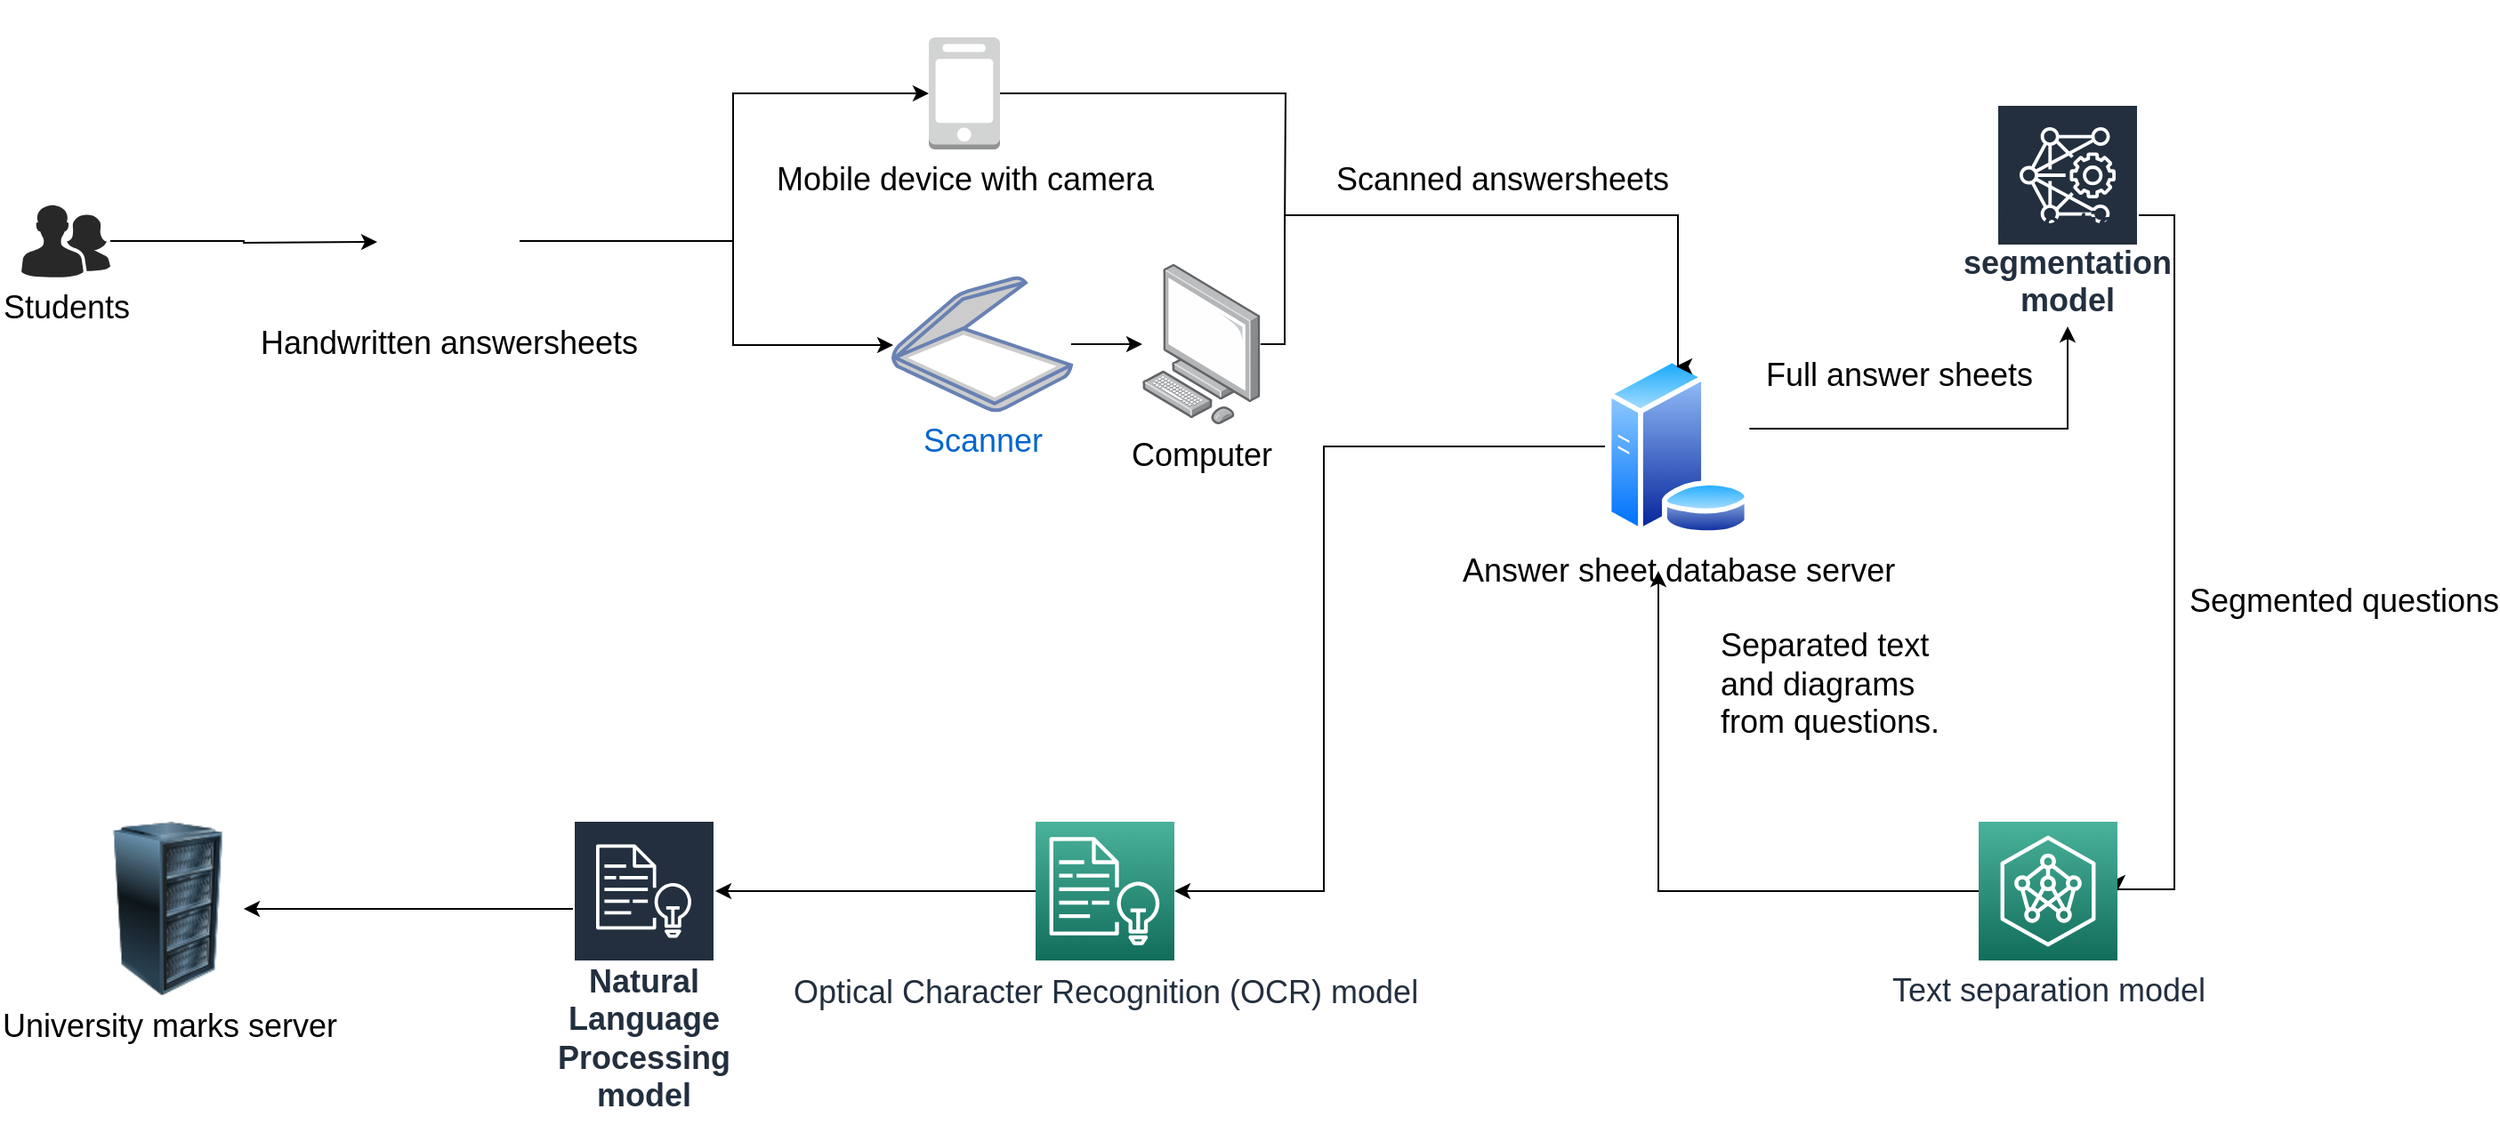 <mxfile version="15.8.6" type="github">
  <diagram id="9rRj9bmVvk-_Fa7LdTc0" name="Page-1">
    <mxGraphModel dx="2272" dy="798" grid="1" gridSize="10" guides="1" tooltips="1" connect="1" arrows="1" fold="1" page="1" pageScale="1" pageWidth="850" pageHeight="1100" math="0" shadow="0">
      <root>
        <mxCell id="0" />
        <mxCell id="1" parent="0" />
        <mxCell id="nJmIJmIaaingxwnrtcb6-3" style="edgeStyle=orthogonalEdgeStyle;rounded=0;orthogonalLoop=1;jettySize=auto;html=1;strokeWidth=1;endArrow=none;endFill=0;fontSize=18;" parent="1" source="I_9JFQb6DJG9Cx3_rZML-1" edge="1">
          <mxGeometry relative="1" as="geometry">
            <mxPoint x="320" y="250" as="targetPoint" />
          </mxGeometry>
        </mxCell>
        <mxCell id="I_9JFQb6DJG9Cx3_rZML-1" value="Mobile device with camera" style="outlineConnect=0;dashed=0;verticalLabelPosition=bottom;verticalAlign=top;align=center;html=1;shape=mxgraph.aws3.mobile_client;fillColor=#D2D3D3;gradientColor=none;fontSize=18;" parent="1" vertex="1">
          <mxGeometry x="120" y="140" width="40" height="63" as="geometry" />
        </mxCell>
        <mxCell id="I_9JFQb6DJG9Cx3_rZML-5" style="edgeStyle=orthogonalEdgeStyle;rounded=0;orthogonalLoop=1;jettySize=auto;html=1;fontSize=18;" parent="1" source="I_9JFQb6DJG9Cx3_rZML-2" target="I_9JFQb6DJG9Cx3_rZML-4" edge="1">
          <mxGeometry relative="1" as="geometry" />
        </mxCell>
        <mxCell id="I_9JFQb6DJG9Cx3_rZML-2" value="Scanner" style="fontColor=#0066CC;verticalAlign=top;verticalLabelPosition=bottom;labelPosition=center;align=center;html=1;outlineConnect=0;fillColor=#CCCCCC;strokeColor=#6881B3;gradientColor=none;gradientDirection=north;strokeWidth=2;shape=mxgraph.networks.scanner;fontSize=18;" parent="1" vertex="1">
          <mxGeometry x="100" y="275" width="100" height="75" as="geometry" />
        </mxCell>
        <mxCell id="I_9JFQb6DJG9Cx3_rZML-9" style="edgeStyle=orthogonalEdgeStyle;rounded=0;orthogonalLoop=1;jettySize=auto;html=1;fontSize=18;" parent="1" source="I_9JFQb6DJG9Cx3_rZML-3" target="I_9JFQb6DJG9Cx3_rZML-8" edge="1">
          <mxGeometry relative="1" as="geometry">
            <Array as="points">
              <mxPoint x="760" y="360" />
            </Array>
          </mxGeometry>
        </mxCell>
        <mxCell id="I_9JFQb6DJG9Cx3_rZML-3" value="Answer sheet database server" style="aspect=fixed;perimeter=ellipsePerimeter;html=1;align=center;shadow=0;dashed=0;spacingTop=3;image;image=img/lib/active_directory/database_server.svg;fontSize=18;" parent="1" vertex="1">
          <mxGeometry x="500" y="320" width="82" height="100" as="geometry" />
        </mxCell>
        <mxCell id="nJmIJmIaaingxwnrtcb6-2" style="edgeStyle=orthogonalEdgeStyle;rounded=0;orthogonalLoop=1;jettySize=auto;html=1;fontSize=18;" parent="1" source="I_9JFQb6DJG9Cx3_rZML-4" edge="1">
          <mxGeometry relative="1" as="geometry">
            <mxPoint x="540" y="325" as="targetPoint" />
            <Array as="points">
              <mxPoint x="320" y="313" />
              <mxPoint x="320" y="240" />
              <mxPoint x="541" y="240" />
              <mxPoint x="541" y="325" />
            </Array>
          </mxGeometry>
        </mxCell>
        <mxCell id="I_9JFQb6DJG9Cx3_rZML-4" value="Computer&lt;br style=&quot;font-size: 18px;&quot;&gt;" style="points=[];aspect=fixed;html=1;align=center;shadow=0;dashed=0;image;image=img/lib/allied_telesis/computer_and_terminals/Personal_Computer.svg;fontSize=18;" parent="1" vertex="1">
          <mxGeometry x="240" y="267.5" width="66.41" height="90" as="geometry" />
        </mxCell>
        <mxCell id="I_9JFQb6DJG9Cx3_rZML-18" style="edgeStyle=orthogonalEdgeStyle;rounded=0;orthogonalLoop=1;jettySize=auto;html=1;entryX=1;entryY=0.5;entryDx=0;entryDy=0;entryPerimeter=0;fontSize=18;" parent="1" source="I_9JFQb6DJG9Cx3_rZML-8" target="I_9JFQb6DJG9Cx3_rZML-10" edge="1">
          <mxGeometry relative="1" as="geometry">
            <Array as="points">
              <mxPoint x="820" y="240" />
              <mxPoint x="820" y="619" />
            </Array>
          </mxGeometry>
        </mxCell>
        <mxCell id="I_9JFQb6DJG9Cx3_rZML-8" value="Question segmentation model" style="sketch=0;outlineConnect=0;fontColor=#232F3E;gradientColor=none;strokeColor=#ffffff;fillColor=#232F3E;dashed=0;verticalLabelPosition=middle;verticalAlign=bottom;align=center;html=1;whiteSpace=wrap;fontSize=18;fontStyle=1;spacing=3;shape=mxgraph.aws4.productIcon;prIcon=mxgraph.aws4.deep_learning_amis;" parent="1" vertex="1">
          <mxGeometry x="720" y="177.5" width="80" height="125" as="geometry" />
        </mxCell>
        <mxCell id="I_9JFQb6DJG9Cx3_rZML-20" style="edgeStyle=orthogonalEdgeStyle;rounded=0;orthogonalLoop=1;jettySize=auto;html=1;exitX=0;exitY=0.5;exitDx=0;exitDy=0;exitPerimeter=0;fontSize=18;" parent="1" source="I_9JFQb6DJG9Cx3_rZML-10" edge="1">
          <mxGeometry relative="1" as="geometry">
            <mxPoint x="530" y="440" as="targetPoint" />
            <Array as="points">
              <mxPoint x="530" y="620" />
              <mxPoint x="530" y="440" />
            </Array>
          </mxGeometry>
        </mxCell>
        <mxCell id="I_9JFQb6DJG9Cx3_rZML-10" value="&lt;font style=&quot;font-size: 18px;&quot;&gt;Text separation model&lt;/font&gt;" style="sketch=0;points=[[0,0,0],[0.25,0,0],[0.5,0,0],[0.75,0,0],[1,0,0],[0,1,0],[0.25,1,0],[0.5,1,0],[0.75,1,0],[1,1,0],[0,0.25,0],[0,0.5,0],[0,0.75,0],[1,0.25,0],[1,0.5,0],[1,0.75,0]];outlineConnect=0;fontColor=#232F3E;gradientColor=#4AB29A;gradientDirection=north;fillColor=#116D5B;strokeColor=#ffffff;dashed=0;verticalLabelPosition=bottom;verticalAlign=top;align=center;html=1;fontSize=18;fontStyle=0;aspect=fixed;shape=mxgraph.aws4.resourceIcon;resIcon=mxgraph.aws4.neuron_ml_sdk;" parent="1" vertex="1">
          <mxGeometry x="710" y="581" width="78" height="78" as="geometry" />
        </mxCell>
        <mxCell id="I_9JFQb6DJG9Cx3_rZML-14" style="edgeStyle=orthogonalEdgeStyle;rounded=0;orthogonalLoop=1;jettySize=auto;html=1;fontSize=18;" parent="1" source="I_9JFQb6DJG9Cx3_rZML-13" edge="1">
          <mxGeometry relative="1" as="geometry">
            <mxPoint x="-190" y="255" as="targetPoint" />
          </mxGeometry>
        </mxCell>
        <mxCell id="I_9JFQb6DJG9Cx3_rZML-13" value="Students" style="verticalLabelPosition=bottom;sketch=0;html=1;fillColor=#282828;strokeColor=none;verticalAlign=top;pointerEvents=1;align=center;shape=mxgraph.cisco_safe.people_places_things_icons.icon2;fontSize=18;" parent="1" vertex="1">
          <mxGeometry x="-390" y="234" width="50" height="41" as="geometry" />
        </mxCell>
        <mxCell id="I_9JFQb6DJG9Cx3_rZML-16" style="edgeStyle=orthogonalEdgeStyle;rounded=0;orthogonalLoop=1;jettySize=auto;html=1;exitX=1;exitY=0.5;exitDx=0;exitDy=0;entryX=0;entryY=0.5;entryDx=0;entryDy=0;entryPerimeter=0;fontSize=18;" parent="1" source="I_9JFQb6DJG9Cx3_rZML-15" target="I_9JFQb6DJG9Cx3_rZML-1" edge="1">
          <mxGeometry relative="1" as="geometry">
            <Array as="points">
              <mxPoint x="10" y="255" />
              <mxPoint x="10" y="172" />
            </Array>
          </mxGeometry>
        </mxCell>
        <mxCell id="I_9JFQb6DJG9Cx3_rZML-17" style="edgeStyle=orthogonalEdgeStyle;rounded=0;orthogonalLoop=1;jettySize=auto;html=1;fontSize=18;" parent="1" source="I_9JFQb6DJG9Cx3_rZML-15" target="I_9JFQb6DJG9Cx3_rZML-2" edge="1">
          <mxGeometry relative="1" as="geometry">
            <Array as="points">
              <mxPoint x="10" y="255" />
              <mxPoint x="10" y="313" />
            </Array>
          </mxGeometry>
        </mxCell>
        <mxCell id="I_9JFQb6DJG9Cx3_rZML-15" value="Handwritten answersheets" style="shape=image;html=1;verticalAlign=top;verticalLabelPosition=bottom;labelBackgroundColor=#ffffff;imageAspect=0;aspect=fixed;image=https://cdn2.iconfinder.com/data/icons/bitsies/128/EditDocument-128.png;fontSize=18;" parent="1" vertex="1">
          <mxGeometry x="-190" y="214.5" width="80" height="80" as="geometry" />
        </mxCell>
        <mxCell id="I_9JFQb6DJG9Cx3_rZML-39" style="edgeStyle=orthogonalEdgeStyle;rounded=0;orthogonalLoop=1;jettySize=auto;html=1;fontSize=18;entryX=1;entryY=0.5;entryDx=0;entryDy=0;entryPerimeter=0;exitX=0;exitY=0.5;exitDx=0;exitDy=0;" parent="1" source="I_9JFQb6DJG9Cx3_rZML-3" target="I_9JFQb6DJG9Cx3_rZML-40" edge="1">
          <mxGeometry relative="1" as="geometry">
            <mxPoint x="390" y="960" as="targetPoint" />
            <mxPoint x="425" y="530" as="sourcePoint" />
            <Array as="points">
              <mxPoint x="342" y="370" />
              <mxPoint x="342" y="620" />
            </Array>
          </mxGeometry>
        </mxCell>
        <mxCell id="I_9JFQb6DJG9Cx3_rZML-43" style="edgeStyle=orthogonalEdgeStyle;rounded=0;orthogonalLoop=1;jettySize=auto;html=1;fontSize=18;" parent="1" source="I_9JFQb6DJG9Cx3_rZML-40" target="I_9JFQb6DJG9Cx3_rZML-42" edge="1">
          <mxGeometry relative="1" as="geometry">
            <Array as="points">
              <mxPoint x="219" y="620" />
              <mxPoint x="-30" y="620" />
            </Array>
          </mxGeometry>
        </mxCell>
        <mxCell id="I_9JFQb6DJG9Cx3_rZML-40" value="&lt;div style=&quot;text-align: justify; font-size: 18px;&quot;&gt;&lt;span style=&quot;line-height: 1.3; font-size: 18px;&quot;&gt;Optical Character Recognition (OCR) model&lt;/span&gt;&lt;/div&gt;" style="sketch=0;points=[[0,0,0],[0.25,0,0],[0.5,0,0],[0.75,0,0],[1,0,0],[0,1,0],[0.25,1,0],[0.5,1,0],[0.75,1,0],[1,1,0],[0,0.25,0],[0,0.5,0],[0,0.75,0],[1,0.25,0],[1,0.5,0],[1,0.75,0]];outlineConnect=0;fontColor=#232F3E;gradientColor=#4AB29A;gradientDirection=north;fillColor=#116D5B;strokeColor=#ffffff;dashed=0;verticalLabelPosition=bottom;verticalAlign=top;align=center;html=1;fontSize=18;fontStyle=0;aspect=fixed;shape=mxgraph.aws4.resourceIcon;resIcon=mxgraph.aws4.comprehend;" parent="1" vertex="1">
          <mxGeometry x="180" y="581" width="78" height="78" as="geometry" />
        </mxCell>
        <mxCell id="nJmIJmIaaingxwnrtcb6-1" style="edgeStyle=orthogonalEdgeStyle;rounded=0;orthogonalLoop=1;jettySize=auto;html=1;fontSize=18;" parent="1" source="I_9JFQb6DJG9Cx3_rZML-42" target="I_9JFQb6DJG9Cx3_rZML-50" edge="1">
          <mxGeometry relative="1" as="geometry">
            <Array as="points">
              <mxPoint x="-150" y="630" />
              <mxPoint x="-150" y="630" />
            </Array>
          </mxGeometry>
        </mxCell>
        <mxCell id="I_9JFQb6DJG9Cx3_rZML-42" value="Natural Language Processing model" style="sketch=0;outlineConnect=0;fontColor=#232F3E;gradientColor=none;strokeColor=#ffffff;fillColor=#232F3E;dashed=0;verticalLabelPosition=middle;verticalAlign=bottom;align=center;html=1;whiteSpace=wrap;fontSize=18;fontStyle=1;spacing=3;shape=mxgraph.aws4.productIcon;prIcon=mxgraph.aws4.comprehend;" parent="1" vertex="1">
          <mxGeometry x="-80" y="580" width="80" height="170" as="geometry" />
        </mxCell>
        <mxCell id="I_9JFQb6DJG9Cx3_rZML-50" value="University marks server" style="image;html=1;image=img/lib/clip_art/computers/Server_Rack_128x128.png;fontSize=18;" parent="1" vertex="1">
          <mxGeometry x="-350" y="581" width="85" height="98" as="geometry" />
        </mxCell>
        <mxCell id="I_9JFQb6DJG9Cx3_rZML-51" value="Scanned answersheets" style="shape=image;html=1;verticalAlign=top;verticalLabelPosition=bottom;labelBackgroundColor=#ffffff;imageAspect=0;aspect=fixed;image=https://cdn4.iconfinder.com/data/icons/general-office/91/General_Office_03-128.png;fontSize=18;" parent="1" vertex="1">
          <mxGeometry x="400" y="119" width="84" height="84" as="geometry" />
        </mxCell>
        <mxCell id="I_9JFQb6DJG9Cx3_rZML-52" value="Segmented questions" style="shape=image;html=1;verticalAlign=top;verticalLabelPosition=bottom;labelBackgroundColor=#ffffff;imageAspect=0;aspect=fixed;image=https://cdn1.iconfinder.com/data/icons/office-icons-17/512/ilustracoes_04-14-128.png;fontSize=18;" parent="1" vertex="1">
          <mxGeometry x="880" y="370" width="70" height="70" as="geometry" />
        </mxCell>
        <mxCell id="I_9JFQb6DJG9Cx3_rZML-53" value="" style="shape=image;html=1;verticalAlign=top;verticalLabelPosition=bottom;labelBackgroundColor=#ffffff;imageAspect=0;aspect=fixed;image=https://cdn4.iconfinder.com/data/icons/48-bubbles/48/12.File-128.png;fontSize=18;" parent="1" vertex="1">
          <mxGeometry x="582" y="559" width="48" height="48" as="geometry" />
        </mxCell>
        <mxCell id="I_9JFQb6DJG9Cx3_rZML-55" value="" style="shape=image;html=1;verticalAlign=top;verticalLabelPosition=bottom;labelBackgroundColor=#ffffff;imageAspect=0;aspect=fixed;image=https://cdn1.iconfinder.com/data/icons/KDE_Crystal_Diamond_2.5_Classical_Mod/128x128/mimetypes/vectorgfx.png;fontSize=18;" parent="1" vertex="1">
          <mxGeometry x="630" y="550" width="57" height="57" as="geometry" />
        </mxCell>
        <mxCell id="nJmIJmIaaingxwnrtcb6-6" value="Full answer sheets" style="text;html=1;align=center;verticalAlign=middle;resizable=0;points=[];autosize=1;strokeColor=none;fillColor=none;fontSize=18;" parent="1" vertex="1">
          <mxGeometry x="580" y="315" width="170" height="30" as="geometry" />
        </mxCell>
        <mxCell id="-Mbcjv1xfIVzPSo58Ows-2" value="&lt;h1 style=&quot;font-size: 18px;&quot;&gt;&lt;span style=&quot;font-weight: normal; font-size: 18px;&quot;&gt;Separated text and diagrams from questions.&lt;/span&gt;&lt;/h1&gt;" style="text;html=1;strokeColor=none;fillColor=none;spacing=5;spacingTop=-20;whiteSpace=wrap;overflow=hidden;rounded=0;fontSize=18;" vertex="1" parent="1">
          <mxGeometry x="560" y="470" width="140" height="80" as="geometry" />
        </mxCell>
      </root>
    </mxGraphModel>
  </diagram>
</mxfile>
